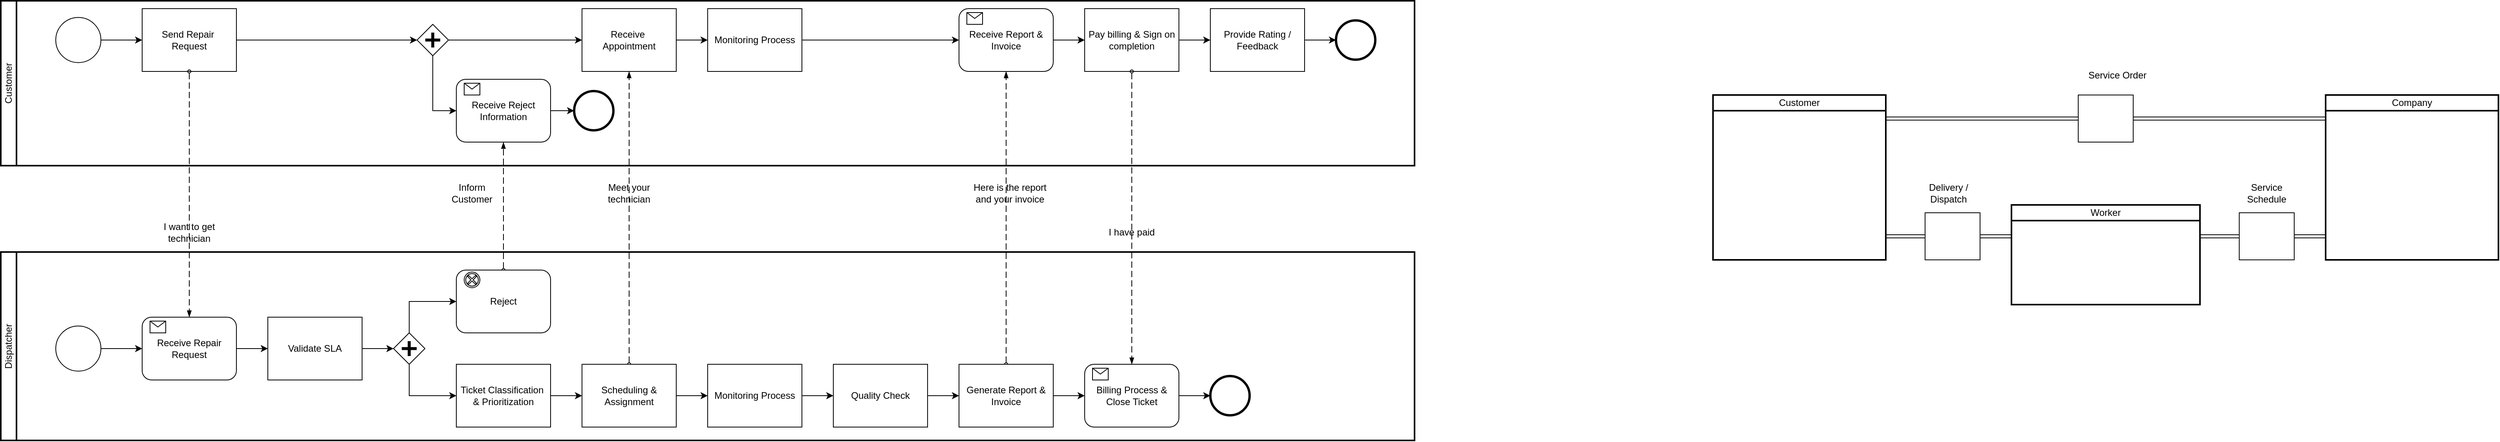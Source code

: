 <mxfile version="26.2.14" pages="2">
  <diagram name="Page-1" id="2a216829-ef6e-dabb-86c1-c78162f3ba2b">
    <mxGraphModel dx="1939" dy="1129" grid="1" gridSize="10" guides="1" tooltips="1" connect="1" arrows="1" fold="1" page="1" pageScale="1" pageWidth="850" pageHeight="1100" background="none" math="0" shadow="0">
      <root>
        <mxCell id="0" />
        <mxCell id="1" parent="0" />
        <mxCell id="y4_CQmr4rHinZZHA0CCV-175" value="Dispatcher" style="swimlane;html=1;startSize=20;fontStyle=0;collapsible=0;horizontal=0;swimlaneLine=1;swimlaneFillColor=#ffffff;strokeWidth=2;whiteSpace=wrap;" vertex="1" parent="1">
          <mxGeometry y="600" width="1800" height="240" as="geometry" />
        </mxCell>
        <mxCell id="y4_CQmr4rHinZZHA0CCV-10" value="" style="shape=mxgraph.bpmn.shape;html=1;verticalLabelPosition=bottom;labelBackgroundColor=#ffffff;verticalAlign=top;perimeter=ellipsePerimeter;outline=standard;symbol=general;" vertex="1" parent="1">
          <mxGeometry x="70" y="694.25" width="57.5" height="57.5" as="geometry" />
        </mxCell>
        <mxCell id="y4_CQmr4rHinZZHA0CCV-11" style="edgeStyle=orthogonalEdgeStyle;rounded=0;html=1;jettySize=auto;orthogonalLoop=1;" edge="1" source="y4_CQmr4rHinZZHA0CCV-10" parent="1">
          <mxGeometry relative="1" as="geometry">
            <mxPoint x="180" y="723" as="targetPoint" />
            <Array as="points" />
          </mxGeometry>
        </mxCell>
        <mxCell id="y4_CQmr4rHinZZHA0CCV-31" value="" style="group" vertex="1" connectable="0" parent="1">
          <mxGeometry x="1380" y="743" width="120" height="80" as="geometry" />
        </mxCell>
        <mxCell id="y4_CQmr4rHinZZHA0CCV-32" value="Billing Process &amp;amp; Close Ticket" style="shape=ext;rounded=1;html=1;whiteSpace=wrap;" vertex="1" parent="y4_CQmr4rHinZZHA0CCV-31">
          <mxGeometry width="120" height="80" as="geometry" />
        </mxCell>
        <mxCell id="y4_CQmr4rHinZZHA0CCV-33" value="" style="shape=message;whiteSpace=wrap;html=1;" vertex="1" parent="y4_CQmr4rHinZZHA0CCV-31">
          <mxGeometry x="10" y="5" width="20" height="15" as="geometry" />
        </mxCell>
        <mxCell id="y4_CQmr4rHinZZHA0CCV-50" style="edgeStyle=orthogonalEdgeStyle;rounded=0;orthogonalLoop=1;jettySize=auto;html=1;entryX=0;entryY=0.5;entryDx=0;entryDy=0;" edge="1" parent="1" source="y4_CQmr4rHinZZHA0CCV-43" target="y4_CQmr4rHinZZHA0CCV-48">
          <mxGeometry relative="1" as="geometry">
            <Array as="points">
              <mxPoint x="520" y="663" />
            </Array>
          </mxGeometry>
        </mxCell>
        <mxCell id="y4_CQmr4rHinZZHA0CCV-43" value="" style="shape=mxgraph.bpmn.shape;html=1;verticalLabelPosition=bottom;labelBackgroundColor=#ffffff;verticalAlign=top;perimeter=rhombusPerimeter;background=gateway;outline=none;symbol=parallelGw;" vertex="1" parent="1">
          <mxGeometry x="500" y="703" width="40" height="40" as="geometry" />
        </mxCell>
        <mxCell id="y4_CQmr4rHinZZHA0CCV-46" style="edgeStyle=orthogonalEdgeStyle;rounded=0;orthogonalLoop=1;jettySize=auto;html=1;entryX=0;entryY=0.5;entryDx=0;entryDy=0;" edge="1" parent="1" source="y4_CQmr4rHinZZHA0CCV-43">
          <mxGeometry relative="1" as="geometry">
            <mxPoint x="580" y="783.0" as="targetPoint" />
            <Array as="points">
              <mxPoint x="520" y="783" />
            </Array>
          </mxGeometry>
        </mxCell>
        <mxCell id="y4_CQmr4rHinZZHA0CCV-54" value="" style="shape=mxgraph.bpmn.shape;html=1;verticalLabelPosition=bottom;labelBackgroundColor=#ffffff;verticalAlign=top;perimeter=ellipsePerimeter;outline=end;symbol=general;" vertex="1" parent="1">
          <mxGeometry x="1540" y="758" width="50" height="50" as="geometry" />
        </mxCell>
        <mxCell id="y4_CQmr4rHinZZHA0CCV-55" style="edgeStyle=orthogonalEdgeStyle;rounded=0;orthogonalLoop=1;jettySize=auto;html=1;entryX=0;entryY=0.5;entryDx=0;entryDy=0;" edge="1" parent="1" source="y4_CQmr4rHinZZHA0CCV-32" target="y4_CQmr4rHinZZHA0CCV-54">
          <mxGeometry relative="1" as="geometry" />
        </mxCell>
        <mxCell id="y4_CQmr4rHinZZHA0CCV-63" value="" style="group" vertex="1" connectable="0" parent="1">
          <mxGeometry x="180" y="683" width="120" height="80" as="geometry" />
        </mxCell>
        <mxCell id="y4_CQmr4rHinZZHA0CCV-64" value="Receive Repair Request" style="shape=ext;rounded=1;html=1;whiteSpace=wrap;" vertex="1" parent="y4_CQmr4rHinZZHA0CCV-63">
          <mxGeometry width="120" height="80" as="geometry" />
        </mxCell>
        <mxCell id="y4_CQmr4rHinZZHA0CCV-65" value="" style="shape=message;whiteSpace=wrap;html=1;" vertex="1" parent="y4_CQmr4rHinZZHA0CCV-63">
          <mxGeometry x="10" y="5" width="20" height="15" as="geometry" />
        </mxCell>
        <mxCell id="y4_CQmr4rHinZZHA0CCV-68" style="edgeStyle=orthogonalEdgeStyle;rounded=0;orthogonalLoop=1;jettySize=auto;html=1;" edge="1" parent="1" source="y4_CQmr4rHinZZHA0CCV-64">
          <mxGeometry relative="1" as="geometry">
            <mxPoint x="340" y="723" as="targetPoint" />
          </mxGeometry>
        </mxCell>
        <mxCell id="y4_CQmr4rHinZZHA0CCV-75" value="Customer" style="swimlane;html=1;startSize=20;fontStyle=0;collapsible=0;horizontal=0;swimlaneLine=1;swimlaneFillColor=#ffffff;strokeWidth=2;whiteSpace=wrap;" vertex="1" parent="1">
          <mxGeometry y="280" width="1800" height="210" as="geometry" />
        </mxCell>
        <mxCell id="y4_CQmr4rHinZZHA0CCV-118" style="edgeStyle=orthogonalEdgeStyle;rounded=0;orthogonalLoop=1;jettySize=auto;html=1;entryX=0;entryY=0.5;entryDx=0;entryDy=0;" edge="1" parent="y4_CQmr4rHinZZHA0CCV-75" source="y4_CQmr4rHinZZHA0CCV-95" target="y4_CQmr4rHinZZHA0CCV-100">
          <mxGeometry relative="1" as="geometry" />
        </mxCell>
        <mxCell id="y4_CQmr4rHinZZHA0CCV-95" value="Send Repair&amp;nbsp;&lt;div&gt;Request&lt;/div&gt;" style="points=[[0.25,0,0],[0.5,0,0],[0.75,0,0],[1,0.25,0],[1,0.5,0],[1,0.75,0],[0.75,1,0],[0.5,1,0],[0.25,1,0],[0,0.75,0],[0,0.5,0],[0,0.25,0]];shape=mxgraph.bpmn.task2;whiteSpace=wrap;rectStyle=rounded;size=10;html=1;container=1;expand=0;collapsible=0;taskMarker=send;" vertex="1" parent="y4_CQmr4rHinZZHA0CCV-75">
          <mxGeometry x="180" y="10" width="120" height="80" as="geometry" />
        </mxCell>
        <mxCell id="y4_CQmr4rHinZZHA0CCV-121" style="edgeStyle=orthogonalEdgeStyle;rounded=0;orthogonalLoop=1;jettySize=auto;html=1;" edge="1" parent="y4_CQmr4rHinZZHA0CCV-75" source="y4_CQmr4rHinZZHA0CCV-98" target="y4_CQmr4rHinZZHA0CCV-99">
          <mxGeometry relative="1" as="geometry" />
        </mxCell>
        <mxCell id="y4_CQmr4rHinZZHA0CCV-98" value="Receive&amp;nbsp;&lt;div&gt;Appointment&lt;/div&gt;" style="points=[[0.25,0,0],[0.5,0,0],[0.75,0,0],[1,0.25,0],[1,0.5,0],[1,0.75,0],[0.75,1,0],[0.5,1,0],[0.25,1,0],[0,0.75,0],[0,0.5,0],[0,0.25,0]];shape=mxgraph.bpmn.task2;whiteSpace=wrap;rectStyle=rounded;size=10;html=1;container=1;expand=0;collapsible=0;taskMarker=receive;" vertex="1" parent="y4_CQmr4rHinZZHA0CCV-75">
          <mxGeometry x="740" y="10" width="120" height="80" as="geometry" />
        </mxCell>
        <mxCell id="y4_CQmr4rHinZZHA0CCV-129" style="edgeStyle=orthogonalEdgeStyle;rounded=0;orthogonalLoop=1;jettySize=auto;html=1;entryX=0;entryY=0.5;entryDx=0;entryDy=0;" edge="1" parent="y4_CQmr4rHinZZHA0CCV-75" source="y4_CQmr4rHinZZHA0CCV-99" target="y4_CQmr4rHinZZHA0CCV-125">
          <mxGeometry relative="1" as="geometry" />
        </mxCell>
        <mxCell id="y4_CQmr4rHinZZHA0CCV-99" value="Monitoring Process" style="points=[[0.25,0,0],[0.5,0,0],[0.75,0,0],[1,0.25,0],[1,0.5,0],[1,0.75,0],[0.75,1,0],[0.5,1,0],[0.25,1,0],[0,0.75,0],[0,0.5,0],[0,0.25,0]];shape=mxgraph.bpmn.task2;whiteSpace=wrap;rectStyle=rounded;size=10;html=1;container=1;expand=0;collapsible=0;taskMarker=user;" vertex="1" parent="y4_CQmr4rHinZZHA0CCV-75">
          <mxGeometry x="900" y="10" width="120" height="80" as="geometry" />
        </mxCell>
        <mxCell id="y4_CQmr4rHinZZHA0CCV-119" style="edgeStyle=orthogonalEdgeStyle;rounded=0;orthogonalLoop=1;jettySize=auto;html=1;entryX=0;entryY=0.5;entryDx=0;entryDy=0;" edge="1" parent="y4_CQmr4rHinZZHA0CCV-75" source="y4_CQmr4rHinZZHA0CCV-100" target="y4_CQmr4rHinZZHA0CCV-103">
          <mxGeometry relative="1" as="geometry">
            <Array as="points">
              <mxPoint x="550" y="140" />
            </Array>
          </mxGeometry>
        </mxCell>
        <mxCell id="y4_CQmr4rHinZZHA0CCV-100" value="" style="shape=mxgraph.bpmn.shape;html=1;verticalLabelPosition=bottom;labelBackgroundColor=#ffffff;verticalAlign=top;perimeter=rhombusPerimeter;background=gateway;outline=none;symbol=parallelGw;" vertex="1" parent="y4_CQmr4rHinZZHA0CCV-75">
          <mxGeometry x="530" y="30" width="40" height="40" as="geometry" />
        </mxCell>
        <mxCell id="y4_CQmr4rHinZZHA0CCV-102" value="" style="group" vertex="1" connectable="0" parent="y4_CQmr4rHinZZHA0CCV-75">
          <mxGeometry x="580" y="100" width="120" height="80" as="geometry" />
        </mxCell>
        <mxCell id="y4_CQmr4rHinZZHA0CCV-103" value="Receive Reject Information" style="shape=ext;rounded=1;html=1;whiteSpace=wrap;" vertex="1" parent="y4_CQmr4rHinZZHA0CCV-102">
          <mxGeometry width="120" height="80" as="geometry" />
        </mxCell>
        <mxCell id="y4_CQmr4rHinZZHA0CCV-104" value="" style="shape=message;whiteSpace=wrap;html=1;" vertex="1" parent="y4_CQmr4rHinZZHA0CCV-102">
          <mxGeometry x="10" y="5" width="20" height="15" as="geometry" />
        </mxCell>
        <mxCell id="y4_CQmr4rHinZZHA0CCV-117" style="edgeStyle=orthogonalEdgeStyle;rounded=0;orthogonalLoop=1;jettySize=auto;html=1;" edge="1" parent="y4_CQmr4rHinZZHA0CCV-75" source="y4_CQmr4rHinZZHA0CCV-115" target="y4_CQmr4rHinZZHA0CCV-95">
          <mxGeometry relative="1" as="geometry" />
        </mxCell>
        <mxCell id="y4_CQmr4rHinZZHA0CCV-115" value="" style="shape=mxgraph.bpmn.shape;html=1;verticalLabelPosition=bottom;labelBackgroundColor=#ffffff;verticalAlign=top;perimeter=ellipsePerimeter;outline=standard;symbol=general;" vertex="1" parent="y4_CQmr4rHinZZHA0CCV-75">
          <mxGeometry x="70" y="21.25" width="57.5" height="57.5" as="geometry" />
        </mxCell>
        <mxCell id="y4_CQmr4rHinZZHA0CCV-120" style="edgeStyle=orthogonalEdgeStyle;rounded=0;orthogonalLoop=1;jettySize=auto;html=1;entryX=0;entryY=0.5;entryDx=0;entryDy=0;entryPerimeter=0;" edge="1" parent="y4_CQmr4rHinZZHA0CCV-75" source="y4_CQmr4rHinZZHA0CCV-100" target="y4_CQmr4rHinZZHA0CCV-98">
          <mxGeometry relative="1" as="geometry" />
        </mxCell>
        <mxCell id="y4_CQmr4rHinZZHA0CCV-124" value="" style="group" vertex="1" connectable="0" parent="y4_CQmr4rHinZZHA0CCV-75">
          <mxGeometry x="1220" y="10" width="120" height="80" as="geometry" />
        </mxCell>
        <mxCell id="y4_CQmr4rHinZZHA0CCV-125" value="Receive Report &amp;amp; Invoice" style="shape=ext;rounded=1;html=1;whiteSpace=wrap;" vertex="1" parent="y4_CQmr4rHinZZHA0CCV-124">
          <mxGeometry width="120" height="80" as="geometry" />
        </mxCell>
        <mxCell id="y4_CQmr4rHinZZHA0CCV-126" value="" style="shape=message;whiteSpace=wrap;html=1;" vertex="1" parent="y4_CQmr4rHinZZHA0CCV-124">
          <mxGeometry x="10" y="5" width="20" height="15" as="geometry" />
        </mxCell>
        <mxCell id="y4_CQmr4rHinZZHA0CCV-130" value="Pay billing &amp;amp; Sign on completion" style="points=[[0.25,0,0],[0.5,0,0],[0.75,0,0],[1,0.25,0],[1,0.5,0],[1,0.75,0],[0.75,1,0],[0.5,1,0],[0.25,1,0],[0,0.75,0],[0,0.5,0],[0,0.25,0]];shape=mxgraph.bpmn.task2;whiteSpace=wrap;rectStyle=rounded;size=10;html=1;container=1;expand=0;collapsible=0;taskMarker=send;" vertex="1" parent="y4_CQmr4rHinZZHA0CCV-75">
          <mxGeometry x="1380" y="10" width="120" height="80" as="geometry" />
        </mxCell>
        <mxCell id="y4_CQmr4rHinZZHA0CCV-131" style="edgeStyle=orthogonalEdgeStyle;rounded=0;orthogonalLoop=1;jettySize=auto;html=1;entryX=0;entryY=0.5;entryDx=0;entryDy=0;entryPerimeter=0;" edge="1" parent="y4_CQmr4rHinZZHA0CCV-75" source="y4_CQmr4rHinZZHA0CCV-125" target="y4_CQmr4rHinZZHA0CCV-130">
          <mxGeometry relative="1" as="geometry" />
        </mxCell>
        <mxCell id="y4_CQmr4rHinZZHA0CCV-137" style="edgeStyle=orthogonalEdgeStyle;rounded=0;orthogonalLoop=1;jettySize=auto;html=1;entryX=0;entryY=0.5;entryDx=0;entryDy=0;" edge="1" parent="y4_CQmr4rHinZZHA0CCV-75" source="y4_CQmr4rHinZZHA0CCV-133" target="y4_CQmr4rHinZZHA0CCV-134">
          <mxGeometry relative="1" as="geometry" />
        </mxCell>
        <mxCell id="y4_CQmr4rHinZZHA0CCV-133" value="Provide Rating / Feedback" style="points=[[0.25,0,0],[0.5,0,0],[0.75,0,0],[1,0.25,0],[1,0.5,0],[1,0.75,0],[0.75,1,0],[0.5,1,0],[0.25,1,0],[0,0.75,0],[0,0.5,0],[0,0.25,0]];shape=mxgraph.bpmn.task2;whiteSpace=wrap;rectStyle=rounded;size=10;html=1;container=1;expand=0;collapsible=0;taskMarker=user;" vertex="1" parent="y4_CQmr4rHinZZHA0CCV-75">
          <mxGeometry x="1540" y="10" width="120" height="80" as="geometry" />
        </mxCell>
        <mxCell id="y4_CQmr4rHinZZHA0CCV-134" value="" style="shape=mxgraph.bpmn.shape;html=1;verticalLabelPosition=bottom;labelBackgroundColor=#ffffff;verticalAlign=top;perimeter=ellipsePerimeter;outline=end;symbol=general;" vertex="1" parent="y4_CQmr4rHinZZHA0CCV-75">
          <mxGeometry x="1700" y="25" width="50" height="50" as="geometry" />
        </mxCell>
        <mxCell id="y4_CQmr4rHinZZHA0CCV-135" style="edgeStyle=orthogonalEdgeStyle;rounded=0;orthogonalLoop=1;jettySize=auto;html=1;entryX=0;entryY=0.5;entryDx=0;entryDy=0;entryPerimeter=0;" edge="1" parent="y4_CQmr4rHinZZHA0CCV-75" source="y4_CQmr4rHinZZHA0CCV-130" target="y4_CQmr4rHinZZHA0CCV-133">
          <mxGeometry relative="1" as="geometry" />
        </mxCell>
        <mxCell id="y4_CQmr4rHinZZHA0CCV-140" value="" style="shape=mxgraph.bpmn.shape;html=1;verticalLabelPosition=bottom;labelBackgroundColor=#ffffff;verticalAlign=top;perimeter=ellipsePerimeter;outline=end;symbol=general;" vertex="1" parent="y4_CQmr4rHinZZHA0CCV-75">
          <mxGeometry x="730" y="115" width="50" height="50" as="geometry" />
        </mxCell>
        <mxCell id="y4_CQmr4rHinZZHA0CCV-169" style="edgeStyle=orthogonalEdgeStyle;rounded=0;orthogonalLoop=1;jettySize=auto;html=1;entryX=0;entryY=0.5;entryDx=0;entryDy=0;" edge="1" parent="y4_CQmr4rHinZZHA0CCV-75" source="y4_CQmr4rHinZZHA0CCV-103" target="y4_CQmr4rHinZZHA0CCV-140">
          <mxGeometry relative="1" as="geometry" />
        </mxCell>
        <mxCell id="y4_CQmr4rHinZZHA0CCV-77" value="" style="dashed=1;dashPattern=8 4;endArrow=blockThin;endFill=1;startArrow=oval;startFill=0;endSize=6;startSize=4;html=1;rounded=0;entryX=0.5;entryY=0;entryDx=0;entryDy=0;exitX=0.5;exitY=1;exitDx=0;exitDy=0;exitPerimeter=0;" edge="1" parent="1" source="y4_CQmr4rHinZZHA0CCV-95" target="y4_CQmr4rHinZZHA0CCV-64">
          <mxGeometry width="160" relative="1" as="geometry">
            <mxPoint x="240" y="490" as="sourcePoint" />
            <mxPoint x="370" y="510" as="targetPoint" />
          </mxGeometry>
        </mxCell>
        <mxCell id="y4_CQmr4rHinZZHA0CCV-79" value="" style="dashed=1;dashPattern=8 4;endArrow=blockThin;endFill=1;startArrow=oval;startFill=0;endSize=6;startSize=4;html=1;rounded=0;exitX=0.5;exitY=0;exitDx=0;exitDy=0;entryX=0.5;entryY=1;entryDx=0;entryDy=0;entryPerimeter=0;exitPerimeter=0;" edge="1" parent="1" source="y4_CQmr4rHinZZHA0CCV-96" target="y4_CQmr4rHinZZHA0CCV-98">
          <mxGeometry width="160" relative="1" as="geometry">
            <mxPoint x="800" y="670" as="sourcePoint" />
            <mxPoint x="800" y="490" as="targetPoint" />
          </mxGeometry>
        </mxCell>
        <mxCell id="y4_CQmr4rHinZZHA0CCV-80" value="" style="dashed=1;dashPattern=8 4;endArrow=blockThin;endFill=1;startArrow=oval;startFill=0;endSize=6;startSize=4;html=1;rounded=0;exitX=0.5;exitY=1;exitDx=0;exitDy=0;exitPerimeter=0;" edge="1" parent="1" source="y4_CQmr4rHinZZHA0CCV-130" target="y4_CQmr4rHinZZHA0CCV-32">
          <mxGeometry width="160" relative="1" as="geometry">
            <mxPoint x="1440" y="490" as="sourcePoint" />
            <mxPoint x="1500" y="630" as="targetPoint" />
          </mxGeometry>
        </mxCell>
        <mxCell id="y4_CQmr4rHinZZHA0CCV-81" value="" style="dashed=1;dashPattern=8 4;endArrow=blockThin;endFill=1;startArrow=oval;startFill=0;endSize=6;startSize=4;html=1;rounded=0;exitX=0.5;exitY=0;exitDx=0;exitDy=0;exitPerimeter=0;" edge="1" parent="1" source="y4_CQmr4rHinZZHA0CCV-127" target="y4_CQmr4rHinZZHA0CCV-125">
          <mxGeometry width="160" relative="1" as="geometry">
            <mxPoint x="1280" y="640" as="sourcePoint" />
            <mxPoint x="1279.71" y="490" as="targetPoint" />
          </mxGeometry>
        </mxCell>
        <mxCell id="y4_CQmr4rHinZZHA0CCV-82" value="I want to get technician" style="text;html=1;strokeColor=none;fillColor=none;align=center;verticalAlign=middle;whiteSpace=wrap;rounded=0;" vertex="1" parent="1">
          <mxGeometry x="190" y="560" width="100" height="30" as="geometry" />
        </mxCell>
        <mxCell id="y4_CQmr4rHinZZHA0CCV-83" value="Inform Customer" style="text;html=1;strokeColor=none;fillColor=none;align=center;verticalAlign=middle;whiteSpace=wrap;rounded=0;" vertex="1" parent="1">
          <mxGeometry x="560" y="510" width="80" height="30" as="geometry" />
        </mxCell>
        <mxCell id="y4_CQmr4rHinZZHA0CCV-76" value="" style="dashed=1;dashPattern=8 4;endArrow=blockThin;endFill=1;startArrow=oval;startFill=0;endSize=6;startSize=4;html=1;rounded=0;exitX=0.5;exitY=0;exitDx=0;exitDy=0;entryX=0.5;entryY=1;entryDx=0;entryDy=0;" edge="1" parent="1" source="y4_CQmr4rHinZZHA0CCV-48" target="y4_CQmr4rHinZZHA0CCV-103">
          <mxGeometry width="160" relative="1" as="geometry">
            <mxPoint x="630" y="530" as="sourcePoint" />
            <mxPoint x="640" y="490" as="targetPoint" />
          </mxGeometry>
        </mxCell>
        <mxCell id="y4_CQmr4rHinZZHA0CCV-47" value="" style="group" vertex="1" connectable="0" parent="1">
          <mxGeometry x="580" y="623" width="120" height="80" as="geometry" />
        </mxCell>
        <mxCell id="y4_CQmr4rHinZZHA0CCV-48" value="Reject" style="shape=ext;rounded=1;html=1;whiteSpace=wrap;" vertex="1" parent="y4_CQmr4rHinZZHA0CCV-47">
          <mxGeometry width="120" height="80" as="geometry" />
        </mxCell>
        <mxCell id="y4_CQmr4rHinZZHA0CCV-93" value="" style="points=[[0.145,0.145,0],[0.5,0,0],[0.855,0.145,0],[1,0.5,0],[0.855,0.855,0],[0.5,1,0],[0.145,0.855,0],[0,0.5,0]];shape=mxgraph.bpmn.event;html=1;verticalLabelPosition=bottom;labelBackgroundColor=#ffffff;verticalAlign=top;align=center;perimeter=ellipsePerimeter;outlineConnect=0;aspect=fixed;outline=boundInt;symbol=cancel;" vertex="1" parent="y4_CQmr4rHinZZHA0CCV-47">
          <mxGeometry x="10" y="2.5" width="20" height="20" as="geometry" />
        </mxCell>
        <mxCell id="y4_CQmr4rHinZZHA0CCV-86" value="Here is the report and your invoice" style="text;html=1;strokeColor=none;fillColor=none;align=center;verticalAlign=middle;whiteSpace=wrap;rounded=0;" vertex="1" parent="1">
          <mxGeometry x="1230" y="510" width="110" height="30" as="geometry" />
        </mxCell>
        <mxCell id="y4_CQmr4rHinZZHA0CCV-87" value="I have paid" style="text;html=1;strokeColor=none;fillColor=none;align=center;verticalAlign=middle;whiteSpace=wrap;rounded=0;" vertex="1" parent="1">
          <mxGeometry x="1385" y="560" width="110" height="30" as="geometry" />
        </mxCell>
        <mxCell id="y4_CQmr4rHinZZHA0CCV-88" value="Meet your technician" style="text;html=1;strokeColor=none;fillColor=none;align=center;verticalAlign=middle;whiteSpace=wrap;rounded=0;" vertex="1" parent="1">
          <mxGeometry x="760" y="510" width="80" height="30" as="geometry" />
        </mxCell>
        <mxCell id="y4_CQmr4rHinZZHA0CCV-92" style="edgeStyle=orthogonalEdgeStyle;rounded=0;orthogonalLoop=1;jettySize=auto;html=1;" edge="1" parent="1" source="y4_CQmr4rHinZZHA0CCV-91">
          <mxGeometry relative="1" as="geometry">
            <mxPoint x="740" y="783.0" as="targetPoint" />
          </mxGeometry>
        </mxCell>
        <mxCell id="y4_CQmr4rHinZZHA0CCV-91" value="Ticket Classification&amp;nbsp;&lt;div&gt;&amp;amp; Prioritization&lt;/div&gt;" style="points=[[0.25,0,0],[0.5,0,0],[0.75,0,0],[1,0.25,0],[1,0.5,0],[1,0.75,0],[0.75,1,0],[0.5,1,0],[0.25,1,0],[0,0.75,0],[0,0.5,0],[0,0.25,0]];shape=mxgraph.bpmn.task2;whiteSpace=wrap;rectStyle=rounded;size=10;html=1;container=1;expand=0;collapsible=0;taskMarker=user;" vertex="1" parent="1">
          <mxGeometry x="580" y="743" width="120" height="80" as="geometry" />
        </mxCell>
        <mxCell id="y4_CQmr4rHinZZHA0CCV-97" style="edgeStyle=orthogonalEdgeStyle;rounded=0;orthogonalLoop=1;jettySize=auto;html=1;entryX=0;entryY=0.5;entryDx=0;entryDy=0;" edge="1" parent="1" source="y4_CQmr4rHinZZHA0CCV-96">
          <mxGeometry relative="1" as="geometry">
            <mxPoint x="900" y="783" as="targetPoint" />
          </mxGeometry>
        </mxCell>
        <mxCell id="y4_CQmr4rHinZZHA0CCV-96" value="Scheduling &amp;amp; Assignment" style="points=[[0.25,0,0],[0.5,0,0],[0.75,0,0],[1,0.25,0],[1,0.5,0],[1,0.75,0],[0.75,1,0],[0.5,1,0],[0.25,1,0],[0,0.75,0],[0,0.5,0],[0,0.25,0]];shape=mxgraph.bpmn.task2;whiteSpace=wrap;rectStyle=rounded;size=10;html=1;container=1;expand=0;collapsible=0;taskMarker=send;" vertex="1" parent="1">
          <mxGeometry x="740" y="743" width="120" height="80" as="geometry" />
        </mxCell>
        <mxCell id="y4_CQmr4rHinZZHA0CCV-127" value="Generate Report &amp;amp; Invoice" style="points=[[0.25,0,0],[0.5,0,0],[0.75,0,0],[1,0.25,0],[1,0.5,0],[1,0.75,0],[0.75,1,0],[0.5,1,0],[0.25,1,0],[0,0.75,0],[0,0.5,0],[0,0.25,0]];shape=mxgraph.bpmn.task2;whiteSpace=wrap;rectStyle=rounded;size=10;html=1;container=1;expand=0;collapsible=0;taskMarker=send;" vertex="1" parent="1">
          <mxGeometry x="1220" y="743" width="120" height="80" as="geometry" />
        </mxCell>
        <mxCell id="y4_CQmr4rHinZZHA0CCV-128" style="edgeStyle=orthogonalEdgeStyle;rounded=0;orthogonalLoop=1;jettySize=auto;html=1;entryX=0;entryY=0.5;entryDx=0;entryDy=0;" edge="1" parent="1" source="y4_CQmr4rHinZZHA0CCV-127" target="y4_CQmr4rHinZZHA0CCV-32">
          <mxGeometry relative="1" as="geometry">
            <mxPoint x="1360" y="783" as="targetPoint" />
          </mxGeometry>
        </mxCell>
        <mxCell id="y4_CQmr4rHinZZHA0CCV-139" style="edgeStyle=orthogonalEdgeStyle;rounded=0;orthogonalLoop=1;jettySize=auto;html=1;entryX=0;entryY=0.5;entryDx=0;entryDy=0;" edge="1" parent="1" source="y4_CQmr4rHinZZHA0CCV-138" target="y4_CQmr4rHinZZHA0CCV-43">
          <mxGeometry relative="1" as="geometry" />
        </mxCell>
        <mxCell id="y4_CQmr4rHinZZHA0CCV-138" value="Validate SLA" style="points=[[0.25,0,0],[0.5,0,0],[0.75,0,0],[1,0.25,0],[1,0.5,0],[1,0.75,0],[0.75,1,0],[0.5,1,0],[0.25,1,0],[0,0.75,0],[0,0.5,0],[0,0.25,0]];shape=mxgraph.bpmn.task2;whiteSpace=wrap;rectStyle=rounded;size=10;html=1;container=1;expand=0;collapsible=0;taskMarker=service;" vertex="1" parent="1">
          <mxGeometry x="340" y="683" width="120" height="80" as="geometry" />
        </mxCell>
        <mxCell id="y4_CQmr4rHinZZHA0CCV-172" style="edgeStyle=orthogonalEdgeStyle;rounded=0;orthogonalLoop=1;jettySize=auto;html=1;entryX=0;entryY=0.5;entryDx=0;entryDy=0;" edge="1" parent="1" source="y4_CQmr4rHinZZHA0CCV-170">
          <mxGeometry relative="1" as="geometry">
            <mxPoint x="1060" y="783" as="targetPoint" />
          </mxGeometry>
        </mxCell>
        <mxCell id="y4_CQmr4rHinZZHA0CCV-170" value="Monitoring Process" style="points=[[0.25,0,0],[0.5,0,0],[0.75,0,0],[1,0.25,0],[1,0.5,0],[1,0.75,0],[0.75,1,0],[0.5,1,0],[0.25,1,0],[0,0.75,0],[0,0.5,0],[0,0.25,0]];shape=mxgraph.bpmn.task2;whiteSpace=wrap;rectStyle=rounded;size=10;html=1;container=1;expand=0;collapsible=0;taskMarker=user;" vertex="1" parent="1">
          <mxGeometry x="900" y="743" width="120" height="80" as="geometry" />
        </mxCell>
        <mxCell id="y4_CQmr4rHinZZHA0CCV-173" style="edgeStyle=orthogonalEdgeStyle;rounded=0;orthogonalLoop=1;jettySize=auto;html=1;" edge="1" parent="1" source="y4_CQmr4rHinZZHA0CCV-171" target="y4_CQmr4rHinZZHA0CCV-127">
          <mxGeometry relative="1" as="geometry" />
        </mxCell>
        <mxCell id="y4_CQmr4rHinZZHA0CCV-171" value="Quality Check" style="points=[[0.25,0,0],[0.5,0,0],[0.75,0,0],[1,0.25,0],[1,0.5,0],[1,0.75,0],[0.75,1,0],[0.5,1,0],[0.25,1,0],[0,0.75,0],[0,0.5,0],[0,0.25,0]];shape=mxgraph.bpmn.task2;whiteSpace=wrap;rectStyle=rounded;size=10;html=1;container=1;expand=0;collapsible=0;taskMarker=user;" vertex="1" parent="1">
          <mxGeometry x="1060" y="743" width="120" height="80" as="geometry" />
        </mxCell>
        <mxCell id="y4_CQmr4rHinZZHA0CCV-177" value="Customer" style="swimlane;html=1;startSize=20;fontStyle=0;collapsible=0;horizontal=1;swimlaneLine=1;strokeWidth=2;swimlaneFillColor=#ffffff;whiteSpace=wrap;" vertex="1" parent="1">
          <mxGeometry x="2180" y="400" width="220" height="210" as="geometry" />
        </mxCell>
        <mxCell id="y4_CQmr4rHinZZHA0CCV-178" value="Company" style="swimlane;html=1;startSize=20;fontStyle=0;collapsible=0;horizontal=1;swimlaneLine=1;strokeWidth=2;swimlaneFillColor=#ffffff;whiteSpace=wrap;" vertex="1" parent="1">
          <mxGeometry x="2960" y="400" width="220" height="210" as="geometry" />
        </mxCell>
        <mxCell id="y4_CQmr4rHinZZHA0CCV-179" value="" style="edgeStyle=elbowEdgeStyle;fontSize=12;html=1;shape=link;rounded=0;" edge="1" parent="1" source="y4_CQmr4rHinZZHA0CCV-180">
          <mxGeometry width="160" relative="1" as="geometry">
            <mxPoint x="2410" y="430" as="sourcePoint" />
            <mxPoint x="2960" y="430" as="targetPoint" />
          </mxGeometry>
        </mxCell>
        <mxCell id="y4_CQmr4rHinZZHA0CCV-181" value="" style="edgeStyle=elbowEdgeStyle;fontSize=12;html=1;shape=link;rounded=0;" edge="1" parent="1" target="y4_CQmr4rHinZZHA0CCV-180">
          <mxGeometry width="160" relative="1" as="geometry">
            <mxPoint x="2400" y="430" as="sourcePoint" />
            <mxPoint x="2960" y="430" as="targetPoint" />
          </mxGeometry>
        </mxCell>
        <mxCell id="y4_CQmr4rHinZZHA0CCV-180" value="" style="shape=mxgraph.bpmn.conversation2;perimeter=hexagonPerimeter2;whiteSpace=wrap;html=1;aspect=fixed;bpmnConversationType=conv;isLoopSub=1;" vertex="1" parent="1">
          <mxGeometry x="2645" y="400" width="70" height="60" as="geometry" />
        </mxCell>
        <mxCell id="y4_CQmr4rHinZZHA0CCV-182" value="Service Order" style="text;html=1;strokeColor=none;fillColor=none;align=center;verticalAlign=middle;whiteSpace=wrap;rounded=0;" vertex="1" parent="1">
          <mxGeometry x="2655" y="360" width="80" height="30" as="geometry" />
        </mxCell>
        <mxCell id="y4_CQmr4rHinZZHA0CCV-183" value="Worker" style="swimlane;html=1;startSize=20;fontStyle=0;collapsible=0;horizontal=1;swimlaneLine=1;strokeWidth=2;swimlaneFillColor=#ffffff;whiteSpace=wrap;" vertex="1" parent="1">
          <mxGeometry x="2560" y="540" width="240" height="127" as="geometry" />
        </mxCell>
        <mxCell id="y4_CQmr4rHinZZHA0CCV-190" value="" style="edgeStyle=elbowEdgeStyle;fontSize=12;html=1;shape=link;rounded=0;" edge="1" parent="1" source="y4_CQmr4rHinZZHA0CCV-198">
          <mxGeometry width="160" relative="1" as="geometry">
            <mxPoint x="2410" y="580" as="sourcePoint" />
            <mxPoint x="2560" y="580" as="targetPoint" />
          </mxGeometry>
        </mxCell>
        <mxCell id="y4_CQmr4rHinZZHA0CCV-191" value="Delivery / Dispatch" style="text;html=1;strokeColor=none;fillColor=none;align=center;verticalAlign=middle;whiteSpace=wrap;rounded=0;" vertex="1" parent="1">
          <mxGeometry x="2440" y="510" width="80" height="30" as="geometry" />
        </mxCell>
        <mxCell id="y4_CQmr4rHinZZHA0CCV-199" value="" style="edgeStyle=elbowEdgeStyle;fontSize=12;html=1;shape=link;rounded=0;" edge="1" parent="1" target="y4_CQmr4rHinZZHA0CCV-198">
          <mxGeometry width="160" relative="1" as="geometry">
            <mxPoint x="2400" y="580" as="sourcePoint" />
            <mxPoint x="2580" y="580" as="targetPoint" />
          </mxGeometry>
        </mxCell>
        <mxCell id="y4_CQmr4rHinZZHA0CCV-198" value="" style="shape=mxgraph.bpmn.conversation2;perimeter=hexagonPerimeter2;whiteSpace=wrap;html=1;aspect=fixed;bpmnConversationType=conv;" vertex="1" parent="1">
          <mxGeometry x="2450" y="550" width="70" height="60" as="geometry" />
        </mxCell>
        <mxCell id="y4_CQmr4rHinZZHA0CCV-200" value="" style="shape=mxgraph.bpmn.conversation2;perimeter=hexagonPerimeter2;whiteSpace=wrap;html=1;aspect=fixed;bpmnConversationType=conv;" vertex="1" parent="1">
          <mxGeometry x="2850" y="550" width="70" height="60" as="geometry" />
        </mxCell>
        <mxCell id="y4_CQmr4rHinZZHA0CCV-201" value="" style="edgeStyle=elbowEdgeStyle;fontSize=12;html=1;shape=link;rounded=0;" edge="1" target="y4_CQmr4rHinZZHA0CCV-200" parent="1">
          <mxGeometry width="160" relative="1" as="geometry">
            <mxPoint x="2800" y="580" as="sourcePoint" />
            <mxPoint x="2980" y="580" as="targetPoint" />
          </mxGeometry>
        </mxCell>
        <mxCell id="y4_CQmr4rHinZZHA0CCV-202" value="" style="edgeStyle=elbowEdgeStyle;fontSize=12;html=1;shape=link;rounded=0;" edge="1" source="y4_CQmr4rHinZZHA0CCV-200" parent="1">
          <mxGeometry width="160" relative="1" as="geometry">
            <mxPoint x="2810" y="580" as="sourcePoint" />
            <mxPoint x="2960" y="580" as="targetPoint" />
          </mxGeometry>
        </mxCell>
        <mxCell id="y4_CQmr4rHinZZHA0CCV-203" value="Service Schedule" style="text;html=1;strokeColor=none;fillColor=none;align=center;verticalAlign=middle;whiteSpace=wrap;rounded=0;" vertex="1" parent="1">
          <mxGeometry x="2845" y="510" width="80" height="30" as="geometry" />
        </mxCell>
      </root>
    </mxGraphModel>
  </diagram>
  <diagram id="ygQETtV6ynaNNEvv7tcc" name="drafts_business-process-cycle">
    <mxGraphModel grid="1" page="1" gridSize="10" guides="1" tooltips="1" connect="1" arrows="1" fold="1" pageScale="1" pageWidth="827" pageHeight="1169" math="0" shadow="0">
      <root>
        <mxCell id="0" />
        <mxCell id="1" parent="0" />
        <mxCell id="FL2we1-E9XAxh2i5lt60-12" value="&lt;font style=&quot;font-size: 18px;&quot;&gt;&lt;b&gt;BUSINESS&lt;/b&gt;&lt;/font&gt;&lt;div&gt;&lt;font style=&quot;font-size: 18px;&quot;&gt;&lt;b&gt;PROCESS&lt;/b&gt;&lt;/font&gt;&lt;/div&gt;" style="ellipse;whiteSpace=wrap;html=1;aspect=fixed;fillColor=#e1d5e7;strokeColor=#9673a6;" vertex="1" parent="1">
          <mxGeometry x="219" y="285" width="400" height="400" as="geometry" />
        </mxCell>
        <mxCell id="FL2we1-E9XAxh2i5lt60-1" value="Process&lt;div&gt;Discovery&lt;/div&gt;" style="ellipse;whiteSpace=wrap;html=1;aspect=fixed;fillColor=#dae8fc;strokeColor=#6c8ebf;" vertex="1" parent="1">
          <mxGeometry x="379" y="250" width="80" height="80" as="geometry" />
        </mxCell>
        <mxCell id="FL2we1-E9XAxh2i5lt60-3" value="Process Implemen-&lt;div&gt;tation&lt;/div&gt;" style="ellipse;whiteSpace=wrap;html=1;aspect=fixed;fillColor=#dae8fc;strokeColor=#6c8ebf;" vertex="1" parent="1">
          <mxGeometry x="579" y="445" width="80" height="80" as="geometry" />
        </mxCell>
        <mxCell id="FL2we1-E9XAxh2i5lt60-4" value="Identifikasi Kebutuhan" style="text;html=1;align=center;verticalAlign=middle;whiteSpace=wrap;rounded=0;fontSize=9;" vertex="1" parent="1">
          <mxGeometry x="389" y="335" width="60" height="30" as="geometry" />
        </mxCell>
        <mxCell id="FL2we1-E9XAxh2i5lt60-6" value="Process&lt;div&gt;Design&lt;/div&gt;" style="ellipse;whiteSpace=wrap;html=1;aspect=fixed;fillColor=#dae8fc;strokeColor=#6c8ebf;" vertex="1" parent="1">
          <mxGeometry x="519" y="305" width="80" height="80" as="geometry" />
        </mxCell>
        <mxCell id="FL2we1-E9XAxh2i5lt60-7" value="Process Testing &amp;amp; Validation" style="ellipse;whiteSpace=wrap;html=1;aspect=fixed;fillColor=#dae8fc;strokeColor=#6c8ebf;" vertex="1" parent="1">
          <mxGeometry x="519" y="575" width="80" height="80" as="geometry" />
        </mxCell>
        <mxCell id="FL2we1-E9XAxh2i5lt60-8" value="Process Optimization" style="ellipse;whiteSpace=wrap;html=1;aspect=fixed;fillColor=#dae8fc;strokeColor=#6c8ebf;" vertex="1" parent="1">
          <mxGeometry x="239" y="575" width="80" height="80" as="geometry" />
        </mxCell>
        <mxCell id="FL2we1-E9XAxh2i5lt60-9" value="Process Monitoring &amp;amp; Analytics" style="ellipse;whiteSpace=wrap;html=1;aspect=fixed;fillColor=#dae8fc;strokeColor=#6c8ebf;" vertex="1" parent="1">
          <mxGeometry x="379" y="643.2" width="80" height="80" as="geometry" />
        </mxCell>
        <mxCell id="FL2we1-E9XAxh2i5lt60-10" value="Process Governance" style="ellipse;whiteSpace=wrap;html=1;aspect=fixed;fillColor=#dae8fc;strokeColor=#6c8ebf;" vertex="1" parent="1">
          <mxGeometry x="179" y="445" width="80" height="80" as="geometry" />
        </mxCell>
        <mxCell id="FL2we1-E9XAxh2i5lt60-11" value="Scaling /&lt;div&gt;Redesign&lt;/div&gt;" style="ellipse;whiteSpace=wrap;html=1;aspect=fixed;fillColor=#dae8fc;strokeColor=#6c8ebf;" vertex="1" parent="1">
          <mxGeometry x="239" y="305" width="80" height="80" as="geometry" />
        </mxCell>
        <mxCell id="FL2we1-E9XAxh2i5lt60-13" value="SDLC" style="text;html=1;align=center;verticalAlign=middle;whiteSpace=wrap;rounded=0;fontSize=9;" vertex="1" parent="1">
          <mxGeometry x="529" y="475" width="60" height="30" as="geometry" />
        </mxCell>
        <mxCell id="FL2we1-E9XAxh2i5lt60-15" value="BPMN" style="text;html=1;align=center;verticalAlign=middle;whiteSpace=wrap;rounded=0;fontSize=9;" vertex="1" parent="1">
          <mxGeometry x="489" y="375" width="60" height="30" as="geometry" />
        </mxCell>
        <mxCell id="FL2we1-E9XAxh2i5lt60-17" value="" style="html=1;shadow=0;dashed=0;align=center;verticalAlign=middle;shape=mxgraph.arrows2.jumpInArrow;dy=5.96;dx=21.2;arrowHead=25.72;rotation=85;fillColor=#1ba1e2;fontColor=#ffffff;strokeColor=#006EAF;" vertex="1" parent="1">
          <mxGeometry x="581.7" y="385" width="77.3" height="41.4" as="geometry" />
        </mxCell>
        <mxCell id="FL2we1-E9XAxh2i5lt60-18" value="" style="html=1;shadow=0;dashed=0;align=center;verticalAlign=middle;shape=mxgraph.arrows2.jumpInArrow;dy=5.96;dx=21.2;arrowHead=25.72;rotation=-135;fillColor=#1ba1e2;fontColor=#ffffff;strokeColor=#006EAF;" vertex="1" parent="1">
          <mxGeometry x="285" y="661" width="90" height="44.4" as="geometry" />
        </mxCell>
        <mxCell id="FL2we1-E9XAxh2i5lt60-20" value="" style="html=1;shadow=0;dashed=0;align=center;verticalAlign=middle;shape=mxgraph.arrows2.jumpInArrow;dy=5.96;dx=21.2;arrowHead=25.72;rotation=-220;fillColor=#1ba1e2;fontColor=#ffffff;strokeColor=#006EAF;" vertex="1" parent="1">
          <mxGeometry x="589" y="545" width="77.3" height="41.4" as="geometry" />
        </mxCell>
        <mxCell id="FL2we1-E9XAxh2i5lt60-21" value="" style="html=1;shadow=0;dashed=0;align=center;verticalAlign=middle;shape=mxgraph.arrows2.jumpInArrow;dy=5.96;dx=21.2;arrowHead=25.72;rotation=-100;fillColor=#1ba1e2;fontColor=#ffffff;strokeColor=#006EAF;" vertex="1" parent="1">
          <mxGeometry x="161" y="545" width="90" height="44.4" as="geometry" />
        </mxCell>
        <mxCell id="FL2we1-E9XAxh2i5lt60-25" value="" style="html=1;shadow=0;dashed=0;align=center;verticalAlign=middle;shape=mxgraph.arrows2.jumpInArrow;dy=5.96;dx=21.2;arrowHead=25.72;rotation=-55;fillColor=#1ba1e2;fontColor=#ffffff;strokeColor=#006EAF;" vertex="1" parent="1">
          <mxGeometry x="169" y="367.8" width="90" height="44.4" as="geometry" />
        </mxCell>
        <mxCell id="FL2we1-E9XAxh2i5lt60-26" value="" style="html=1;shadow=0;dashed=0;align=center;verticalAlign=middle;shape=mxgraph.arrows2.jumpInArrow;dy=5.96;dx=21.2;arrowHead=25.72;rotation=0;fillColor=#1ba1e2;fontColor=#ffffff;strokeColor=#006EAF;" vertex="1" parent="1">
          <mxGeometry x="289" y="256.6" width="90" height="44.4" as="geometry" />
        </mxCell>
        <mxCell id="FL2we1-E9XAxh2i5lt60-27" value="" style="html=1;shadow=0;dashed=0;align=center;verticalAlign=middle;shape=mxgraph.arrows2.jumpInArrow;dy=5.96;dx=21.2;arrowHead=25.72;rotation=40;fillColor=#1ba1e2;fontColor=#ffffff;strokeColor=#006EAF;" vertex="1" parent="1">
          <mxGeometry x="462.0" y="256.6" width="90" height="44.4" as="geometry" />
        </mxCell>
        <mxCell id="FL2we1-E9XAxh2i5lt60-28" value="" style="html=1;shadow=0;dashed=0;align=center;verticalAlign=middle;shape=mxgraph.arrows2.jumpInArrow;dy=5.96;dx=21.2;arrowHead=25.72;rotation=-185;fillColor=#1ba1e2;fontColor=#ffffff;strokeColor=#006EAF;" vertex="1" parent="1">
          <mxGeometry x="462" y="661" width="90" height="44.4" as="geometry" />
        </mxCell>
      </root>
    </mxGraphModel>
  </diagram>
</mxfile>
